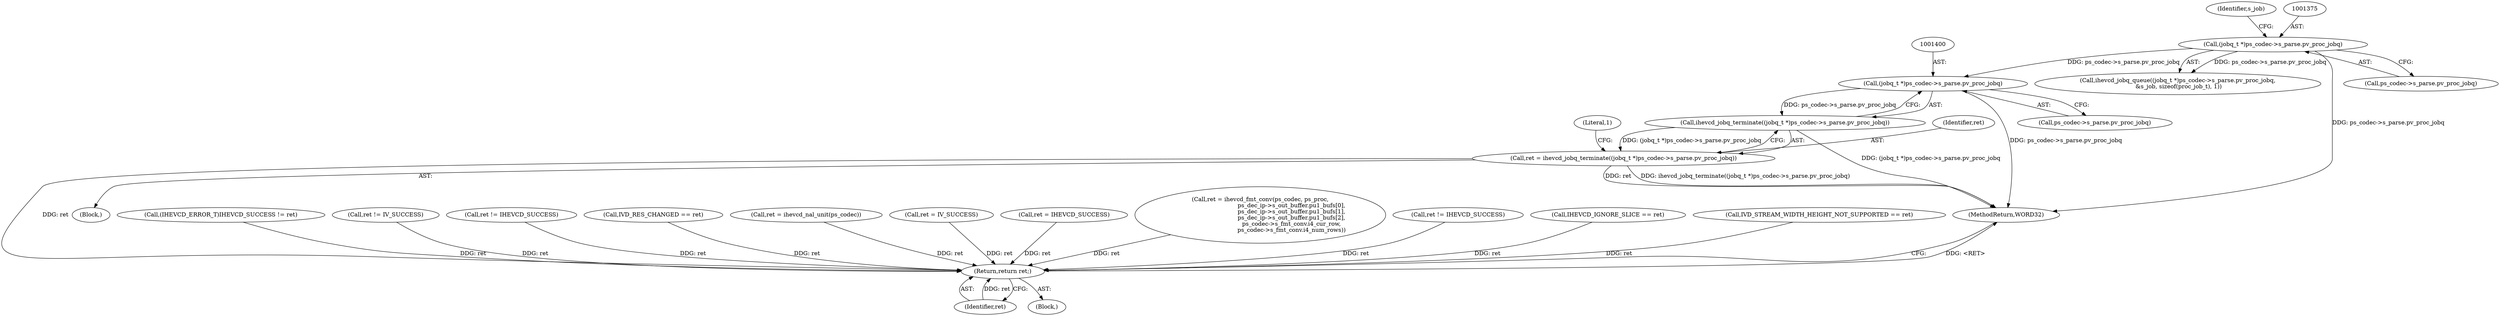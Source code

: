 digraph "0_Android_87fb7909c49e6a4510ba86ace1ffc83459c7e1b9@pointer" {
"1001399" [label="(Call,(jobq_t *)ps_codec->s_parse.pv_proc_jobq)"];
"1001374" [label="(Call,(jobq_t *)ps_codec->s_parse.pv_proc_jobq)"];
"1001398" [label="(Call,ihevcd_jobq_terminate((jobq_t *)ps_codec->s_parse.pv_proc_jobq))"];
"1001396" [label="(Call,ret = ihevcd_jobq_terminate((jobq_t *)ps_codec->s_parse.pv_proc_jobq))"];
"1001916" [label="(Return,return ret;)"];
"1001407" [label="(Literal,1)"];
"1001438" [label="(Call,(IHEVCD_ERROR_T)IHEVCD_SUCCESS != ret)"];
"1001916" [label="(Return,return ret;)"];
"1001201" [label="(Call,ret != IV_SUCCESS)"];
"1001167" [label="(Call,ret != IHEVCD_SUCCESS)"];
"1001122" [label="(Call,IVD_RES_CHANGED == ret)"];
"1000984" [label="(Call,ret = ihevcd_nal_unit(ps_codec))"];
"1001398" [label="(Call,ihevcd_jobq_terminate((jobq_t *)ps_codec->s_parse.pv_proc_jobq))"];
"1001396" [label="(Call,ret = ihevcd_jobq_terminate((jobq_t *)ps_codec->s_parse.pv_proc_jobq))"];
"1001401" [label="(Call,ps_codec->s_parse.pv_proc_jobq)"];
"1001918" [label="(MethodReturn,WORD32)"];
"1001917" [label="(Identifier,ret)"];
"1001282" [label="(Block,)"];
"1000147" [label="(Call,ret = IV_SUCCESS)"];
"1001180" [label="(Call,ret = IHEVCD_SUCCESS)"];
"1001399" [label="(Call,(jobq_t *)ps_codec->s_parse.pv_proc_jobq)"];
"1001397" [label="(Identifier,ret)"];
"1001373" [label="(Call,ihevcd_jobq_queue((jobq_t *)ps_codec->s_parse.pv_proc_jobq,\n &s_job, sizeof(proc_job_t), 1))"];
"1001374" [label="(Call,(jobq_t *)ps_codec->s_parse.pv_proc_jobq)"];
"1001647" [label="(Call,ret = ihevcd_fmt_conv(ps_codec, ps_proc,\n                                  ps_dec_ip->s_out_buffer.pu1_bufs[0],\n                                  ps_dec_ip->s_out_buffer.pu1_bufs[1],\n                                  ps_dec_ip->s_out_buffer.pu1_bufs[2],\n                                  ps_codec->s_fmt_conv.i4_cur_row,\n                                  ps_codec->s_fmt_conv.i4_num_rows))"];
"1001234" [label="(Call,ret != IHEVCD_SUCCESS)"];
"1001382" [label="(Identifier,s_job)"];
"1001086" [label="(Call,IHEVCD_IGNORE_SLICE == ret)"];
"1000145" [label="(Block,)"];
"1001376" [label="(Call,ps_codec->s_parse.pv_proc_jobq)"];
"1001125" [label="(Call,IVD_STREAM_WIDTH_HEIGHT_NOT_SUPPORTED == ret)"];
"1001399" -> "1001398"  [label="AST: "];
"1001399" -> "1001401"  [label="CFG: "];
"1001400" -> "1001399"  [label="AST: "];
"1001401" -> "1001399"  [label="AST: "];
"1001398" -> "1001399"  [label="CFG: "];
"1001399" -> "1001918"  [label="DDG: ps_codec->s_parse.pv_proc_jobq"];
"1001399" -> "1001398"  [label="DDG: ps_codec->s_parse.pv_proc_jobq"];
"1001374" -> "1001399"  [label="DDG: ps_codec->s_parse.pv_proc_jobq"];
"1001374" -> "1001373"  [label="AST: "];
"1001374" -> "1001376"  [label="CFG: "];
"1001375" -> "1001374"  [label="AST: "];
"1001376" -> "1001374"  [label="AST: "];
"1001382" -> "1001374"  [label="CFG: "];
"1001374" -> "1001918"  [label="DDG: ps_codec->s_parse.pv_proc_jobq"];
"1001374" -> "1001373"  [label="DDG: ps_codec->s_parse.pv_proc_jobq"];
"1001398" -> "1001396"  [label="AST: "];
"1001396" -> "1001398"  [label="CFG: "];
"1001398" -> "1001918"  [label="DDG: (jobq_t *)ps_codec->s_parse.pv_proc_jobq"];
"1001398" -> "1001396"  [label="DDG: (jobq_t *)ps_codec->s_parse.pv_proc_jobq"];
"1001396" -> "1001282"  [label="AST: "];
"1001397" -> "1001396"  [label="AST: "];
"1001407" -> "1001396"  [label="CFG: "];
"1001396" -> "1001918"  [label="DDG: ret"];
"1001396" -> "1001918"  [label="DDG: ihevcd_jobq_terminate((jobq_t *)ps_codec->s_parse.pv_proc_jobq)"];
"1001396" -> "1001916"  [label="DDG: ret"];
"1001916" -> "1000145"  [label="AST: "];
"1001916" -> "1001917"  [label="CFG: "];
"1001917" -> "1001916"  [label="AST: "];
"1001918" -> "1001916"  [label="CFG: "];
"1001916" -> "1001918"  [label="DDG: <RET>"];
"1001917" -> "1001916"  [label="DDG: ret"];
"1001201" -> "1001916"  [label="DDG: ret"];
"1000147" -> "1001916"  [label="DDG: ret"];
"1001438" -> "1001916"  [label="DDG: ret"];
"1001167" -> "1001916"  [label="DDG: ret"];
"1001234" -> "1001916"  [label="DDG: ret"];
"1001647" -> "1001916"  [label="DDG: ret"];
"1000984" -> "1001916"  [label="DDG: ret"];
"1001125" -> "1001916"  [label="DDG: ret"];
"1001122" -> "1001916"  [label="DDG: ret"];
"1001180" -> "1001916"  [label="DDG: ret"];
"1001086" -> "1001916"  [label="DDG: ret"];
}
